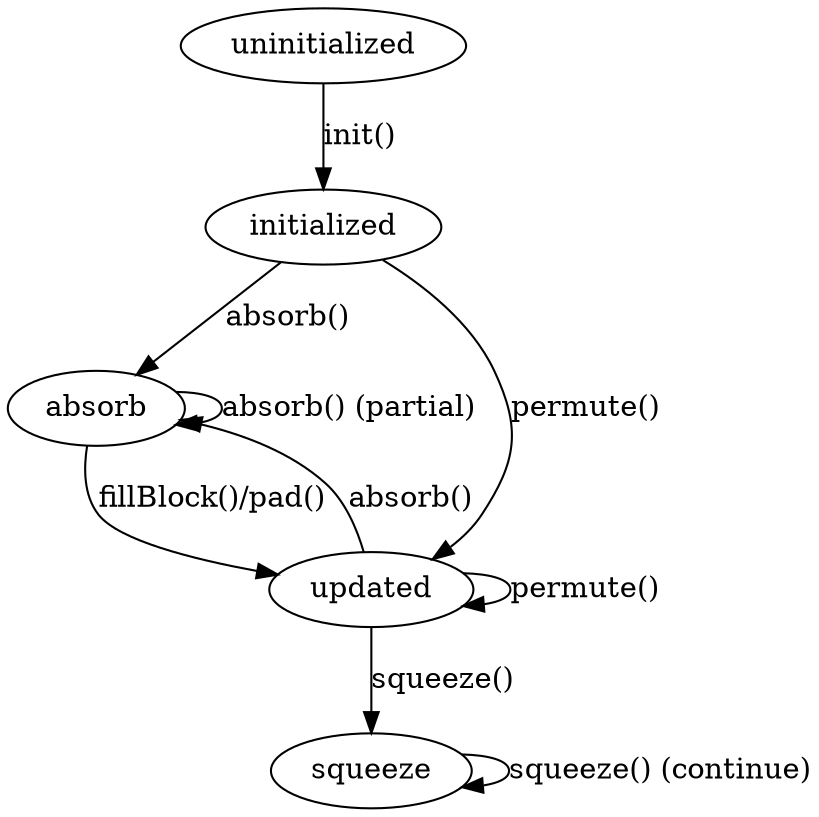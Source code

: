 
digraph {
    node [shape=ellipse];
    uninitialized [label="uninitialized"];
    initialized [label="initialized"];
    absorb [label="absorb"];
    updated [label="updated"];
    squeeze [label="squeeze"];

    uninitialized -> initialized [label="init()"];
    initialized -> absorb [label="absorb()"];
    initialized -> updated [label="permute()"];
    absorb -> absorb [label="absorb() (partial)"];
    absorb -> updated [label="fillBlock()/pad()"];
    updated -> absorb [label="absorb()"];
    updated -> updated [label="permute()"];
    updated -> squeeze [label="squeeze()"];
    squeeze -> squeeze [label="squeeze() (continue)"];
}
